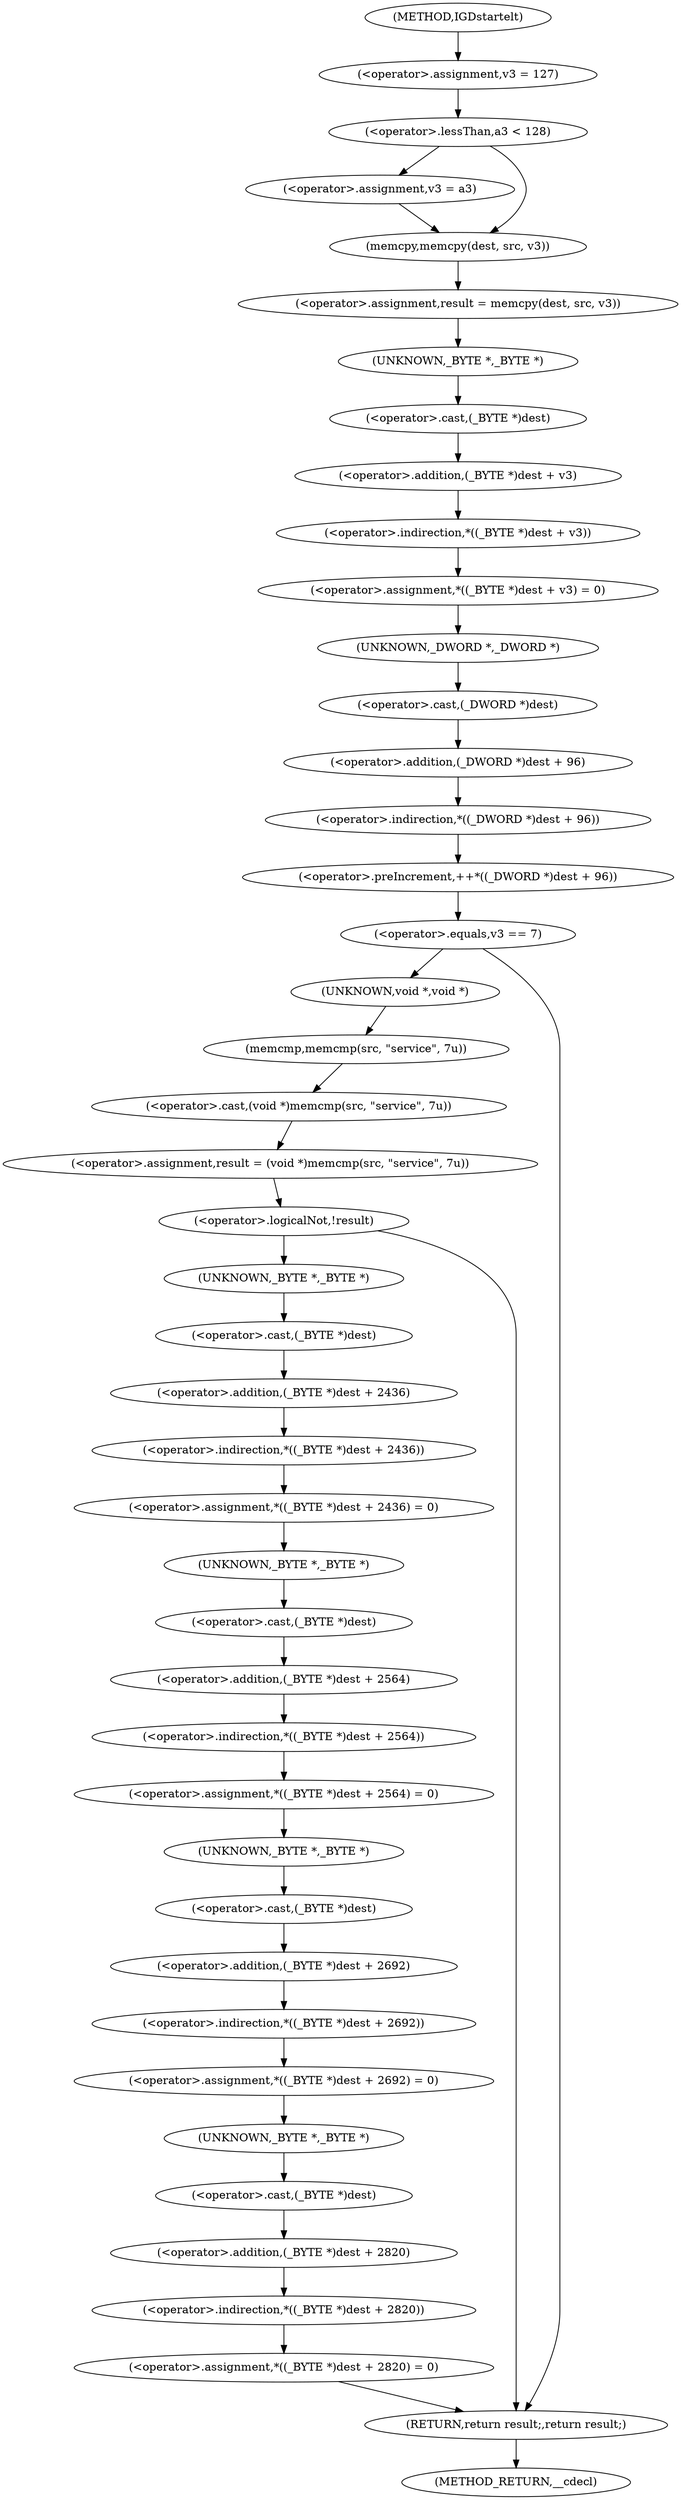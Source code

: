 digraph IGDstartelt {  
"1000110" [label = "(<operator>.assignment,v3 = 127)" ]
"1000114" [label = "(<operator>.lessThan,a3 < 128)" ]
"1000117" [label = "(<operator>.assignment,v3 = a3)" ]
"1000120" [label = "(<operator>.assignment,result = memcpy(dest, src, v3))" ]
"1000122" [label = "(memcpy,memcpy(dest, src, v3))" ]
"1000126" [label = "(<operator>.assignment,*((_BYTE *)dest + v3) = 0)" ]
"1000127" [label = "(<operator>.indirection,*((_BYTE *)dest + v3))" ]
"1000128" [label = "(<operator>.addition,(_BYTE *)dest + v3)" ]
"1000129" [label = "(<operator>.cast,(_BYTE *)dest)" ]
"1000130" [label = "(UNKNOWN,_BYTE *,_BYTE *)" ]
"1000134" [label = "(<operator>.preIncrement,++*((_DWORD *)dest + 96))" ]
"1000135" [label = "(<operator>.indirection,*((_DWORD *)dest + 96))" ]
"1000136" [label = "(<operator>.addition,(_DWORD *)dest + 96)" ]
"1000137" [label = "(<operator>.cast,(_DWORD *)dest)" ]
"1000138" [label = "(UNKNOWN,_DWORD *,_DWORD *)" ]
"1000142" [label = "(<operator>.equals,v3 == 7)" ]
"1000146" [label = "(<operator>.assignment,result = (void *)memcmp(src, \"service\", 7u))" ]
"1000148" [label = "(<operator>.cast,(void *)memcmp(src, \"service\", 7u))" ]
"1000149" [label = "(UNKNOWN,void *,void *)" ]
"1000150" [label = "(memcmp,memcmp(src, \"service\", 7u))" ]
"1000155" [label = "(<operator>.logicalNot,!result)" ]
"1000158" [label = "(<operator>.assignment,*((_BYTE *)dest + 2436) = 0)" ]
"1000159" [label = "(<operator>.indirection,*((_BYTE *)dest + 2436))" ]
"1000160" [label = "(<operator>.addition,(_BYTE *)dest + 2436)" ]
"1000161" [label = "(<operator>.cast,(_BYTE *)dest)" ]
"1000162" [label = "(UNKNOWN,_BYTE *,_BYTE *)" ]
"1000166" [label = "(<operator>.assignment,*((_BYTE *)dest + 2564) = 0)" ]
"1000167" [label = "(<operator>.indirection,*((_BYTE *)dest + 2564))" ]
"1000168" [label = "(<operator>.addition,(_BYTE *)dest + 2564)" ]
"1000169" [label = "(<operator>.cast,(_BYTE *)dest)" ]
"1000170" [label = "(UNKNOWN,_BYTE *,_BYTE *)" ]
"1000174" [label = "(<operator>.assignment,*((_BYTE *)dest + 2692) = 0)" ]
"1000175" [label = "(<operator>.indirection,*((_BYTE *)dest + 2692))" ]
"1000176" [label = "(<operator>.addition,(_BYTE *)dest + 2692)" ]
"1000177" [label = "(<operator>.cast,(_BYTE *)dest)" ]
"1000178" [label = "(UNKNOWN,_BYTE *,_BYTE *)" ]
"1000182" [label = "(<operator>.assignment,*((_BYTE *)dest + 2820) = 0)" ]
"1000183" [label = "(<operator>.indirection,*((_BYTE *)dest + 2820))" ]
"1000184" [label = "(<operator>.addition,(_BYTE *)dest + 2820)" ]
"1000185" [label = "(<operator>.cast,(_BYTE *)dest)" ]
"1000186" [label = "(UNKNOWN,_BYTE *,_BYTE *)" ]
"1000190" [label = "(RETURN,return result;,return result;)" ]
"1000103" [label = "(METHOD,IGDstartelt)" ]
"1000192" [label = "(METHOD_RETURN,__cdecl)" ]
  "1000110" -> "1000114" 
  "1000114" -> "1000117" 
  "1000114" -> "1000122" 
  "1000117" -> "1000122" 
  "1000120" -> "1000130" 
  "1000122" -> "1000120" 
  "1000126" -> "1000138" 
  "1000127" -> "1000126" 
  "1000128" -> "1000127" 
  "1000129" -> "1000128" 
  "1000130" -> "1000129" 
  "1000134" -> "1000142" 
  "1000135" -> "1000134" 
  "1000136" -> "1000135" 
  "1000137" -> "1000136" 
  "1000138" -> "1000137" 
  "1000142" -> "1000149" 
  "1000142" -> "1000190" 
  "1000146" -> "1000155" 
  "1000148" -> "1000146" 
  "1000149" -> "1000150" 
  "1000150" -> "1000148" 
  "1000155" -> "1000162" 
  "1000155" -> "1000190" 
  "1000158" -> "1000170" 
  "1000159" -> "1000158" 
  "1000160" -> "1000159" 
  "1000161" -> "1000160" 
  "1000162" -> "1000161" 
  "1000166" -> "1000178" 
  "1000167" -> "1000166" 
  "1000168" -> "1000167" 
  "1000169" -> "1000168" 
  "1000170" -> "1000169" 
  "1000174" -> "1000186" 
  "1000175" -> "1000174" 
  "1000176" -> "1000175" 
  "1000177" -> "1000176" 
  "1000178" -> "1000177" 
  "1000182" -> "1000190" 
  "1000183" -> "1000182" 
  "1000184" -> "1000183" 
  "1000185" -> "1000184" 
  "1000186" -> "1000185" 
  "1000190" -> "1000192" 
  "1000103" -> "1000110" 
}
